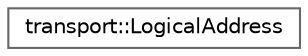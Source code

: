 digraph "Graphical Class Hierarchy"
{
 // LATEX_PDF_SIZE
  bgcolor="transparent";
  edge [fontname=Helvetica,fontsize=10,labelfontname=Helvetica,labelfontsize=10];
  node [fontname=Helvetica,fontsize=10,shape=box,height=0.2,width=0.4];
  rankdir="LR";
  Node0 [id="Node000000",label="transport::LogicalAddress",height=0.2,width=0.4,color="grey40", fillcolor="white", style="filled",URL="$de/d37/structtransport_1_1LogicalAddress.html",tooltip=" "];
}
